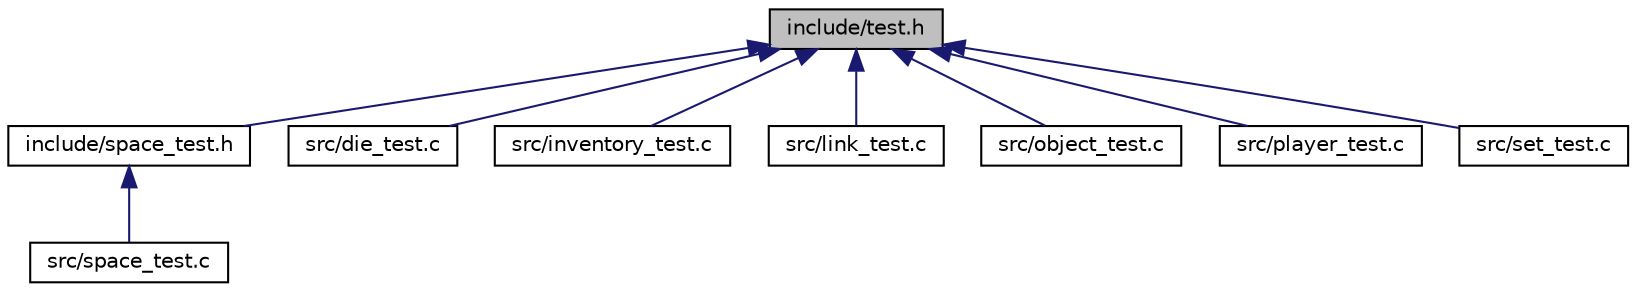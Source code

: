 digraph "include/test.h"
{
 // LATEX_PDF_SIZE
  edge [fontname="Helvetica",fontsize="10",labelfontname="Helvetica",labelfontsize="10"];
  node [fontname="Helvetica",fontsize="10",shape=record];
  Node1 [label="include/test.h",height=0.2,width=0.4,color="black", fillcolor="grey75", style="filled", fontcolor="black",tooltip="Definde el tipo test.h."];
  Node1 -> Node2 [dir="back",color="midnightblue",fontsize="10",style="solid"];
  Node2 [label="include/space_test.h",height=0.2,width=0.4,color="black", fillcolor="white", style="filled",URL="$space__test_8h_source.html",tooltip=" "];
  Node2 -> Node3 [dir="back",color="midnightblue",fontsize="10",style="solid"];
  Node3 [label="src/space_test.c",height=0.2,width=0.4,color="black", fillcolor="white", style="filled",URL="$space__test_8c.html",tooltip="It tests space module."];
  Node1 -> Node4 [dir="back",color="midnightblue",fontsize="10",style="solid"];
  Node4 [label="src/die_test.c",height=0.2,width=0.4,color="black", fillcolor="white", style="filled",URL="$die__test_8c.html",tooltip="It tests die module."];
  Node1 -> Node5 [dir="back",color="midnightblue",fontsize="10",style="solid"];
  Node5 [label="src/inventory_test.c",height=0.2,width=0.4,color="black", fillcolor="white", style="filled",URL="$inventory__test_8c.html",tooltip="It tests inventory module."];
  Node1 -> Node6 [dir="back",color="midnightblue",fontsize="10",style="solid"];
  Node6 [label="src/link_test.c",height=0.2,width=0.4,color="black", fillcolor="white", style="filled",URL="$link__test_8c.html",tooltip="It tests link module."];
  Node1 -> Node7 [dir="back",color="midnightblue",fontsize="10",style="solid"];
  Node7 [label="src/object_test.c",height=0.2,width=0.4,color="black", fillcolor="white", style="filled",URL="$object__test_8c.html",tooltip="It tests object module."];
  Node1 -> Node8 [dir="back",color="midnightblue",fontsize="10",style="solid"];
  Node8 [label="src/player_test.c",height=0.2,width=0.4,color="black", fillcolor="white", style="filled",URL="$player__test_8c.html",tooltip="It tests player module."];
  Node1 -> Node9 [dir="back",color="midnightblue",fontsize="10",style="solid"];
  Node9 [label="src/set_test.c",height=0.2,width=0.4,color="black", fillcolor="white", style="filled",URL="$set__test_8c.html",tooltip="It tests set module."];
}
